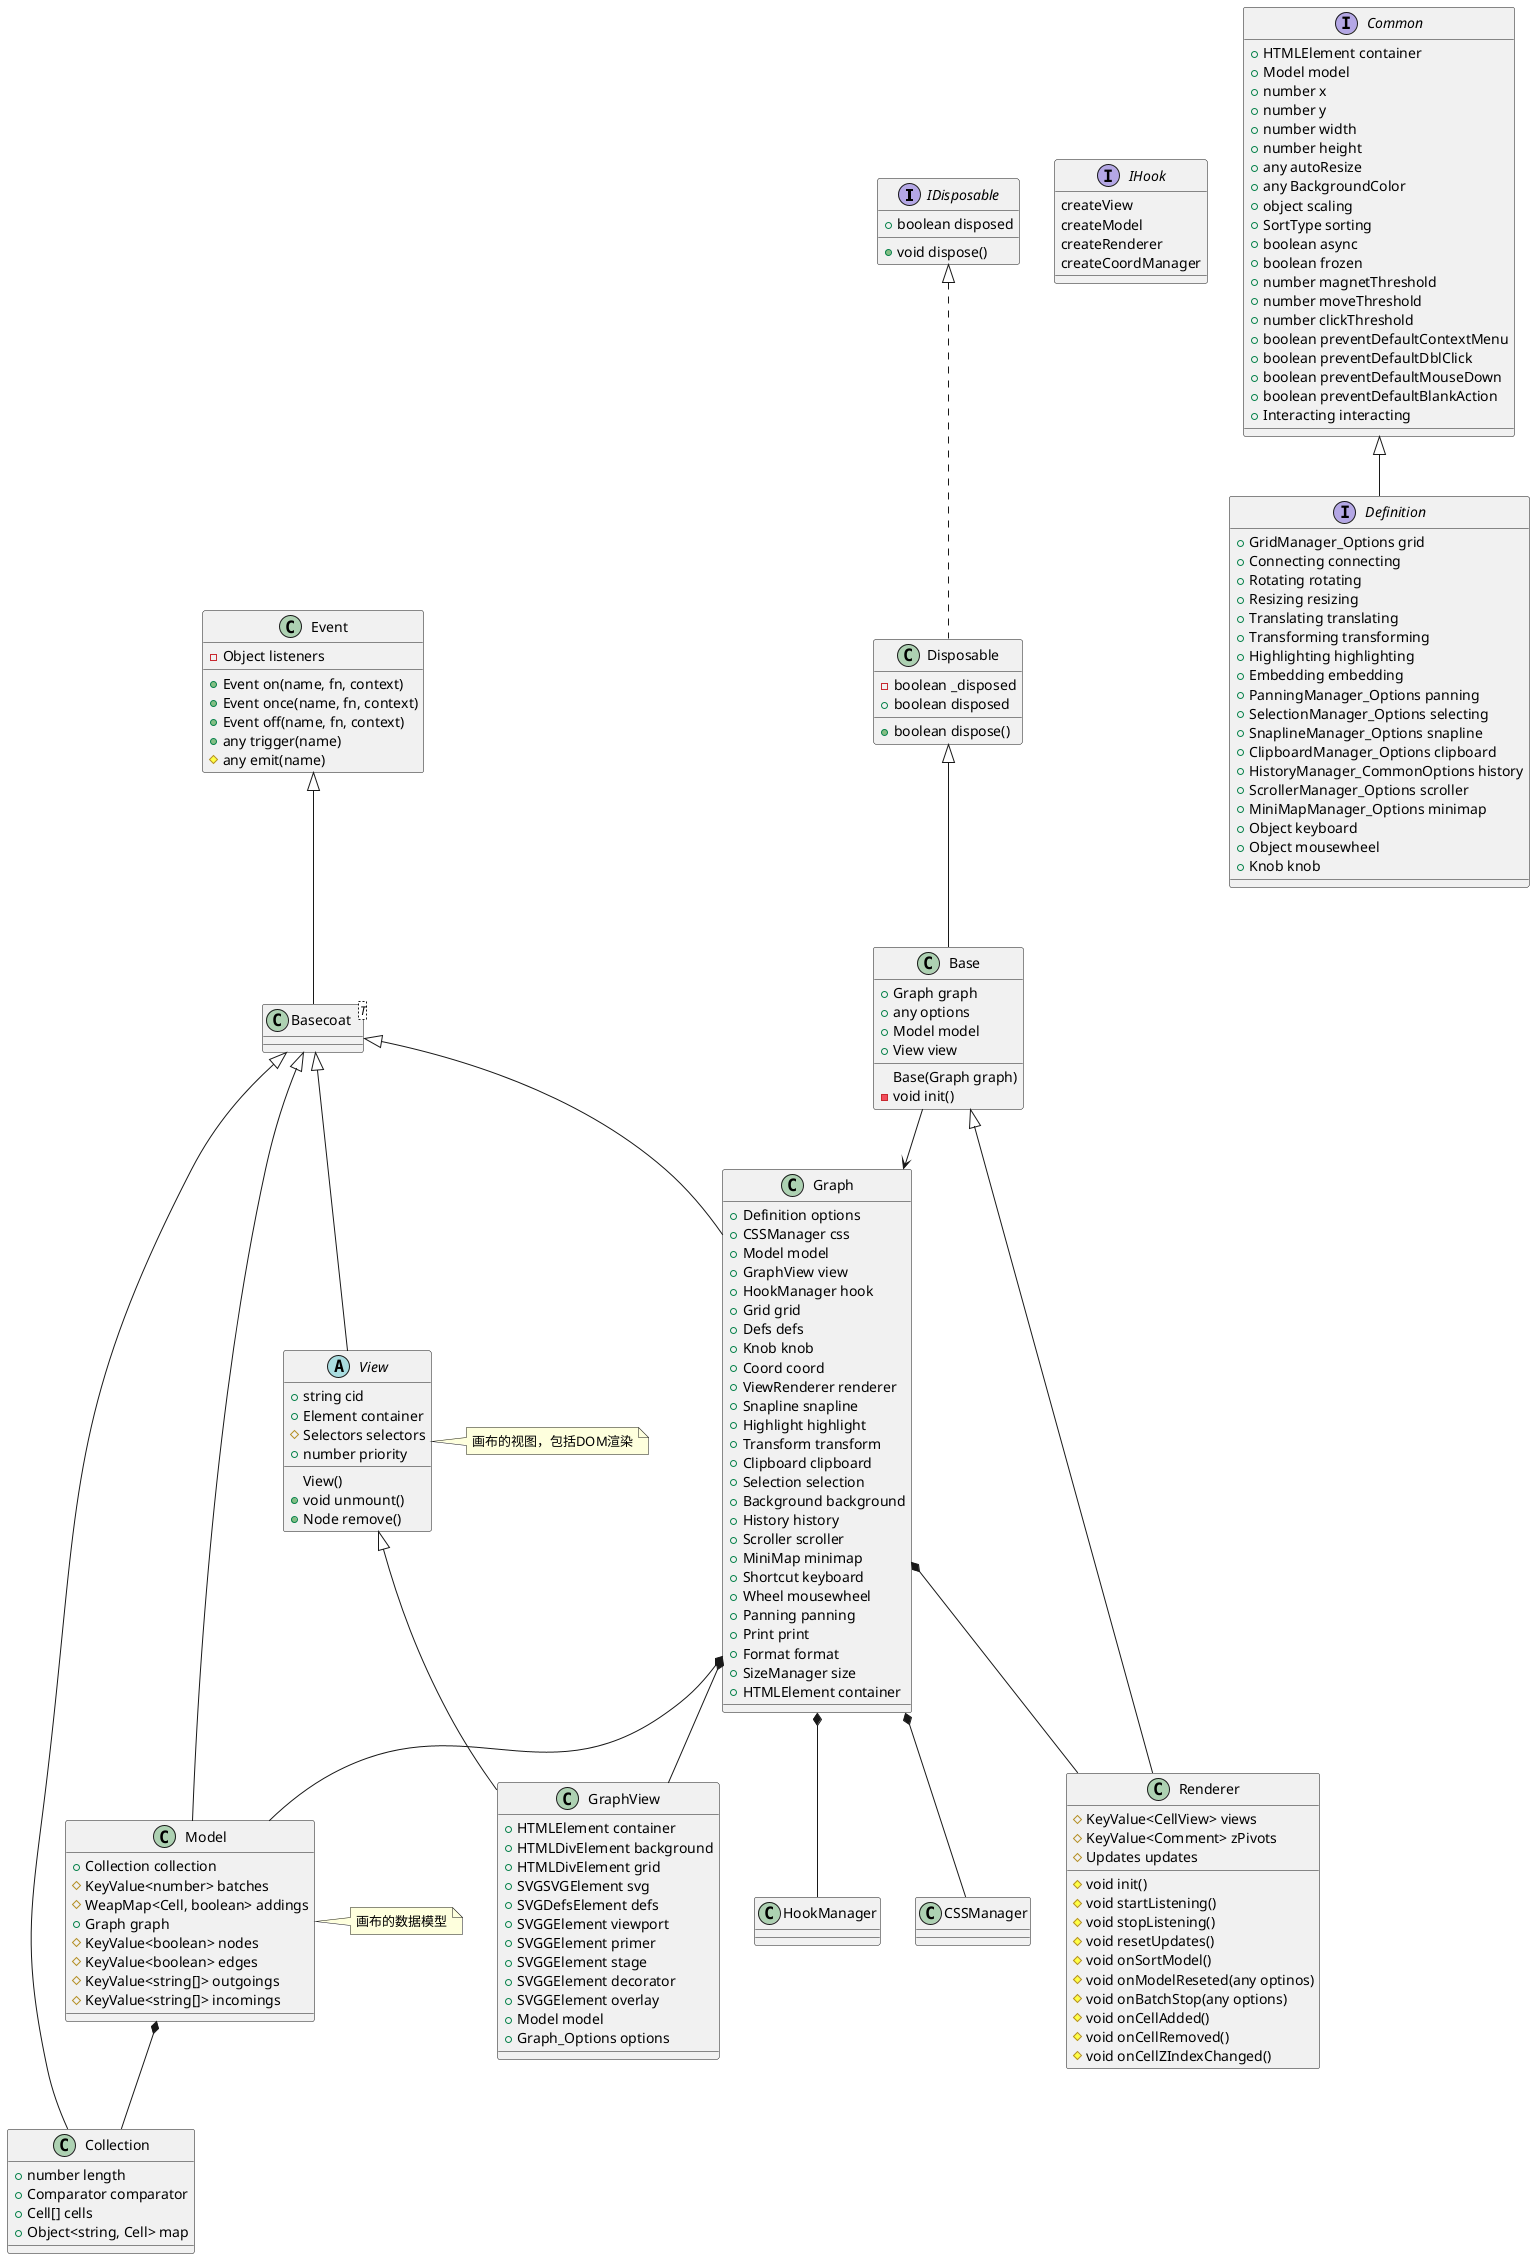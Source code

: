 @startuml X6p基础信息
interface IDisposable {
    +  boolean disposed
    + void dispose()
}
class Disposable {
    - boolean _disposed
    + boolean disposed
    + boolean dispose()
}
class Base {
    +  Graph graph
    ' 返回graph.options
    + any options
    ' 返回graph.model
    + Model model
    ' 返回graph.view
    + View view
    Base(Graph graph)
    - void init()
    
}
class Renderer {
    # KeyValue<CellView> views
    # KeyValue<Comment> zPivots
    # Updates updates
    # void init()
    # void startListening()
    # void stopListening()
    # void resetUpdates()
    # void onSortModel()
    # void onModelReseted(any optinos)
    # void onBatchStop(any options)
    # void onCellAdded()
    # void onCellRemoved()
    # void onCellZIndexChanged()
}

interface IHook {
    createView
    createModel
    createRenderer
    createCoordManager
}

class Event {
    - Object listeners
    + Event on(name, fn, context)
    + Event once(name, fn, context)
    + Event off(name, fn, context)
    + any trigger(name)
    # any emit(name)
}

Event <|-- Basecoat

class Basecoat<T> {}
Basecoat <|-- Collection
class Collection {
    + number length
    + Comparator comparator
    + Cell[] cells
    + Object<string, Cell> map
}
Basecoat <|-- Model
Model *-- Collection
class Model {
    +  Collection collection
    #  KeyValue<number> batches
    #  WeapMap<Cell, boolean> addings
    + Graph graph
    # KeyValue<boolean> nodes
    # KeyValue<boolean> edges
    # KeyValue<string[]> outgoings
    # KeyValue<string[]> incomings
}
note right of Model: 画布的数据模型

interface Common {
    + HTMLElement container
    + Model model
    + number x
    + number y
    + number width
    + number height
    + any autoResize
    + any BackgroundColor
    + object scaling
    + SortType sorting
    + boolean async
    + boolean frozen
    + number magnetThreshold
    + number moveThreshold
    + number clickThreshold
    + boolean preventDefaultContextMenu
    + boolean preventDefaultDblClick
    + boolean preventDefaultMouseDown
    + boolean preventDefaultBlankAction
    + Interacting interacting
}
Common <|-- Definition
interface  Definition {
    + GridManager_Options grid
    + Connecting connecting
    + Rotating rotating
    + Resizing resizing
    + Translating translating
    + Transforming transforming
    + Highlighting highlighting
    + Embedding embedding
    + PanningManager_Options panning
    + SelectionManager_Options selecting
    + SnaplineManager_Options snapline
    + ClipboardManager_Options clipboard
    + HistoryManager_CommonOptions history
    + ScrollerManager_Options scroller
    + MiniMapManager_Options minimap
    + Object keyboard
    + Object mousewheel
    + Knob knob 
}
Basecoat <|-- View
abstract class View {
    +  string cid
    + Element container
    # Selectors selectors
    + number priority
    View()
    + void unmount()
    + Node remove()
}
note right of View: 画布的视图，包括DOM渲染
View <|-- GraphView
class GraphView {
    + HTMLElement container
    + HTMLDivElement background
    + HTMLDivElement grid
    + SVGSVGElement svg
    + SVGDefsElement defs
    + SVGGElement viewport
    + SVGGElement primer
    + SVGGElement stage
    + SVGGElement decorator
    + SVGGElement overlay
    + Model model
    + Graph_Options options
}

Basecoat <|-- Graph
Graph *-- CSSManager
Graph *-- HookManager
Graph *-- Model
Graph *-- GraphView
Graph *-- Renderer
' Graph *-- DefsManager
' Graph *-- GridManager
' Graph *-- CoordManager
' Graph *-- KnobManager
class Graph {
    + Definition options
    + CSSManager css
    ' 以下都是hook创建的实例
    + Model model
    + GraphView view
    + HookManager hook
    + Grid grid
    + Defs defs
    + Knob knob
    + Coord coord
    + ViewRenderer renderer
    + Snapline snapline
    + Highlight highlight
    + Transform transform
    + Clipboard clipboard
    + Selection selection
    + Background background
    + History history
    + Scroller scroller
    + MiniMap minimap
    + Shortcut keyboard
    + Wheel mousewheel
    + Panning panning
    + Print print
    + Format format
    + SizeManager size
    + HTMLElement container
}
IDisposable <|.. Disposable
Disposable <|-- Base
Base <|-- Renderer
Base --> Graph
@enduml

@startuml 节点相关
class Basecoat {}
class Graph {}
Basecoat <|-- Model
Model --> Graph
class Model {
    +  Collection collection
    #  KeyValue<number> batches
    #  WeapMap<Cell, boolean> addings
    + Graph graph
    # KeyValue<boolean> nodes
    # KeyValue<boolean> edges
    # KeyValue<string[]> outgoings
    # KeyValue<string[]> incomings
}
note right of Model: 画布的数据模型
Basecoat <|-- Store
class Store<D> {
    ' 此处的data记录节点实例数据
    # D data
    # D previous
    # Partial<D> changed
    # boolean pending
    # boolean changing
    # Store_MutateOptions pendingOptions
    + boolean hasChanged()
    + toJSON()
}
note left of Store::data
    记录当前节点实例数据
end note
note left of Store::previous
    记录当前接节点之前的实例数据
end note
Basecoat <|-- Cell
Cell *-- Store
class Cell{
    # {static} Markup markup
    # {static} Cell_Defaults defaults
    # {static} Attr_Definitions attrHooks
    # {static} Cell_PropHook[] propHooks
    + {static} config(Cell_Options options)
    + {static} Markup getMarkup()
    + string id
    # Store store
    # Animation animation
    # Model _model
    # Cell _parent
    # Cell[] _children
}
class Node {}
class Edge {}
@enduml
